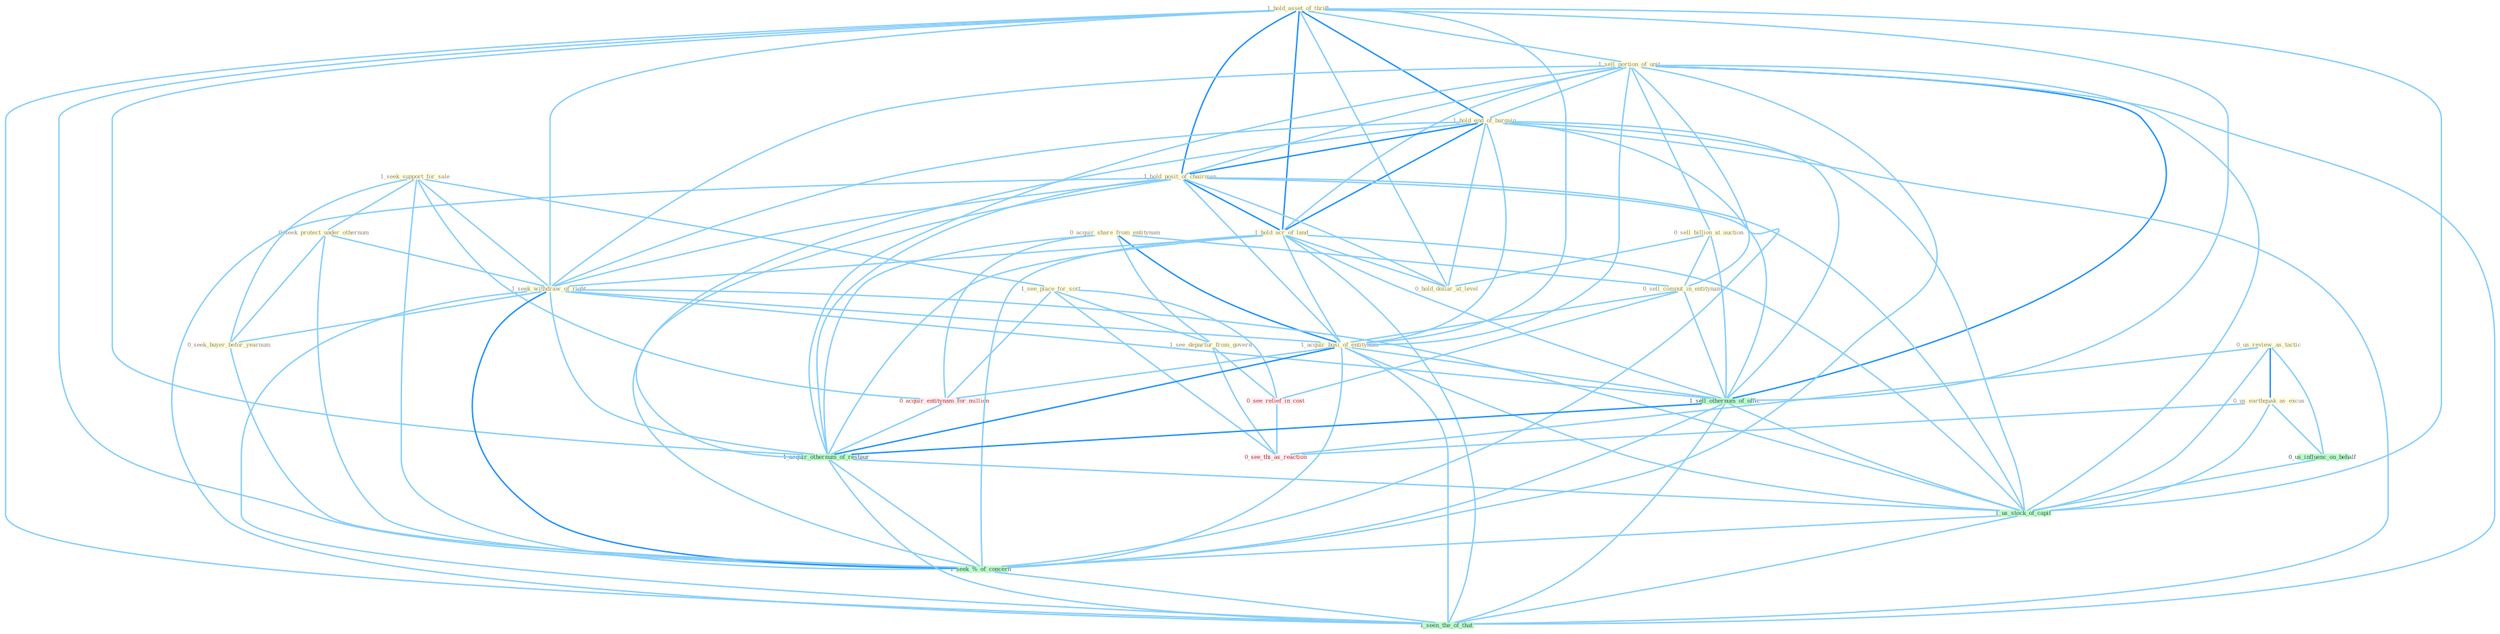 Graph G{ 
    node
    [shape=polygon,style=filled,width=.5,height=.06,color="#BDFCC9",fixedsize=true,fontsize=4,
    fontcolor="#2f4f4f"];
    {node
    [color="#ffffe0", fontcolor="#8b7d6b"] "1_hold_asset_of_thrift " "0_us_review_as_tactic " "1_seek_support_for_sale " "0_seek_protect_under_othernum " "1_sell_portion_of_unit " "0_acquir_share_from_entitynam " "1_hold_end_of_bargain " "0_sell_billion_at_auction " "1_see_place_for_sort " "0_us_earthquak_as_excus " "0_sell_comput_in_entitynam " "1_hold_posit_of_chairman " "1_hold_acr_of_land " "1_seek_withdraw_of_right " "0_seek_buyer_befor_yearnum " "1_see_departur_from_govern " "1_acquir_busi_of_entitynam " "0_hold_dollar_at_level "}
{node [color="#fff0f5", fontcolor="#b22222"] "0_acquir_entitynam_for_million " "0_see_relief_in_cost " "0_see_thi_as_reaction "}
edge [color="#B0E2FF"];

	"1_hold_asset_of_thrift " -- "1_sell_portion_of_unit " [w="1", color="#87cefa" ];
	"1_hold_asset_of_thrift " -- "1_hold_end_of_bargain " [w="2", color="#1e90ff" , len=0.8];
	"1_hold_asset_of_thrift " -- "1_hold_posit_of_chairman " [w="2", color="#1e90ff" , len=0.8];
	"1_hold_asset_of_thrift " -- "1_hold_acr_of_land " [w="2", color="#1e90ff" , len=0.8];
	"1_hold_asset_of_thrift " -- "1_seek_withdraw_of_right " [w="1", color="#87cefa" ];
	"1_hold_asset_of_thrift " -- "1_acquir_busi_of_entitynam " [w="1", color="#87cefa" ];
	"1_hold_asset_of_thrift " -- "0_hold_dollar_at_level " [w="1", color="#87cefa" ];
	"1_hold_asset_of_thrift " -- "1_sell_othernum_of_offic " [w="1", color="#87cefa" ];
	"1_hold_asset_of_thrift " -- "1_acquir_othernum_of_restaur " [w="1", color="#87cefa" ];
	"1_hold_asset_of_thrift " -- "1_us_stock_of_capit " [w="1", color="#87cefa" ];
	"1_hold_asset_of_thrift " -- "1_seek_%_of_concern " [w="1", color="#87cefa" ];
	"1_hold_asset_of_thrift " -- "1_seen_the_of_that " [w="1", color="#87cefa" ];
	"0_us_review_as_tactic " -- "0_us_earthquak_as_excus " [w="2", color="#1e90ff" , len=0.8];
	"0_us_review_as_tactic " -- "0_us_influenc_on_behalf " [w="1", color="#87cefa" ];
	"0_us_review_as_tactic " -- "0_see_thi_as_reaction " [w="1", color="#87cefa" ];
	"0_us_review_as_tactic " -- "1_us_stock_of_capit " [w="1", color="#87cefa" ];
	"1_seek_support_for_sale " -- "0_seek_protect_under_othernum " [w="1", color="#87cefa" ];
	"1_seek_support_for_sale " -- "1_see_place_for_sort " [w="1", color="#87cefa" ];
	"1_seek_support_for_sale " -- "1_seek_withdraw_of_right " [w="1", color="#87cefa" ];
	"1_seek_support_for_sale " -- "0_seek_buyer_befor_yearnum " [w="1", color="#87cefa" ];
	"1_seek_support_for_sale " -- "0_acquir_entitynam_for_million " [w="1", color="#87cefa" ];
	"1_seek_support_for_sale " -- "1_seek_%_of_concern " [w="1", color="#87cefa" ];
	"0_seek_protect_under_othernum " -- "1_seek_withdraw_of_right " [w="1", color="#87cefa" ];
	"0_seek_protect_under_othernum " -- "0_seek_buyer_befor_yearnum " [w="1", color="#87cefa" ];
	"0_seek_protect_under_othernum " -- "1_seek_%_of_concern " [w="1", color="#87cefa" ];
	"1_sell_portion_of_unit " -- "1_hold_end_of_bargain " [w="1", color="#87cefa" ];
	"1_sell_portion_of_unit " -- "0_sell_billion_at_auction " [w="1", color="#87cefa" ];
	"1_sell_portion_of_unit " -- "0_sell_comput_in_entitynam " [w="1", color="#87cefa" ];
	"1_sell_portion_of_unit " -- "1_hold_posit_of_chairman " [w="1", color="#87cefa" ];
	"1_sell_portion_of_unit " -- "1_hold_acr_of_land " [w="1", color="#87cefa" ];
	"1_sell_portion_of_unit " -- "1_seek_withdraw_of_right " [w="1", color="#87cefa" ];
	"1_sell_portion_of_unit " -- "1_acquir_busi_of_entitynam " [w="1", color="#87cefa" ];
	"1_sell_portion_of_unit " -- "1_sell_othernum_of_offic " [w="2", color="#1e90ff" , len=0.8];
	"1_sell_portion_of_unit " -- "1_acquir_othernum_of_restaur " [w="1", color="#87cefa" ];
	"1_sell_portion_of_unit " -- "1_us_stock_of_capit " [w="1", color="#87cefa" ];
	"1_sell_portion_of_unit " -- "1_seek_%_of_concern " [w="1", color="#87cefa" ];
	"1_sell_portion_of_unit " -- "1_seen_the_of_that " [w="1", color="#87cefa" ];
	"0_acquir_share_from_entitynam " -- "0_sell_comput_in_entitynam " [w="1", color="#87cefa" ];
	"0_acquir_share_from_entitynam " -- "1_see_departur_from_govern " [w="1", color="#87cefa" ];
	"0_acquir_share_from_entitynam " -- "1_acquir_busi_of_entitynam " [w="2", color="#1e90ff" , len=0.8];
	"0_acquir_share_from_entitynam " -- "0_acquir_entitynam_for_million " [w="1", color="#87cefa" ];
	"0_acquir_share_from_entitynam " -- "1_acquir_othernum_of_restaur " [w="1", color="#87cefa" ];
	"1_hold_end_of_bargain " -- "1_hold_posit_of_chairman " [w="2", color="#1e90ff" , len=0.8];
	"1_hold_end_of_bargain " -- "1_hold_acr_of_land " [w="2", color="#1e90ff" , len=0.8];
	"1_hold_end_of_bargain " -- "1_seek_withdraw_of_right " [w="1", color="#87cefa" ];
	"1_hold_end_of_bargain " -- "1_acquir_busi_of_entitynam " [w="1", color="#87cefa" ];
	"1_hold_end_of_bargain " -- "0_hold_dollar_at_level " [w="1", color="#87cefa" ];
	"1_hold_end_of_bargain " -- "1_sell_othernum_of_offic " [w="1", color="#87cefa" ];
	"1_hold_end_of_bargain " -- "1_acquir_othernum_of_restaur " [w="1", color="#87cefa" ];
	"1_hold_end_of_bargain " -- "1_us_stock_of_capit " [w="1", color="#87cefa" ];
	"1_hold_end_of_bargain " -- "1_seek_%_of_concern " [w="1", color="#87cefa" ];
	"1_hold_end_of_bargain " -- "1_seen_the_of_that " [w="1", color="#87cefa" ];
	"0_sell_billion_at_auction " -- "0_sell_comput_in_entitynam " [w="1", color="#87cefa" ];
	"0_sell_billion_at_auction " -- "0_hold_dollar_at_level " [w="1", color="#87cefa" ];
	"0_sell_billion_at_auction " -- "1_sell_othernum_of_offic " [w="1", color="#87cefa" ];
	"1_see_place_for_sort " -- "1_see_departur_from_govern " [w="1", color="#87cefa" ];
	"1_see_place_for_sort " -- "0_acquir_entitynam_for_million " [w="1", color="#87cefa" ];
	"1_see_place_for_sort " -- "0_see_relief_in_cost " [w="1", color="#87cefa" ];
	"1_see_place_for_sort " -- "0_see_thi_as_reaction " [w="1", color="#87cefa" ];
	"0_us_earthquak_as_excus " -- "0_us_influenc_on_behalf " [w="1", color="#87cefa" ];
	"0_us_earthquak_as_excus " -- "0_see_thi_as_reaction " [w="1", color="#87cefa" ];
	"0_us_earthquak_as_excus " -- "1_us_stock_of_capit " [w="1", color="#87cefa" ];
	"0_sell_comput_in_entitynam " -- "1_acquir_busi_of_entitynam " [w="1", color="#87cefa" ];
	"0_sell_comput_in_entitynam " -- "1_sell_othernum_of_offic " [w="1", color="#87cefa" ];
	"0_sell_comput_in_entitynam " -- "0_see_relief_in_cost " [w="1", color="#87cefa" ];
	"1_hold_posit_of_chairman " -- "1_hold_acr_of_land " [w="2", color="#1e90ff" , len=0.8];
	"1_hold_posit_of_chairman " -- "1_seek_withdraw_of_right " [w="1", color="#87cefa" ];
	"1_hold_posit_of_chairman " -- "1_acquir_busi_of_entitynam " [w="1", color="#87cefa" ];
	"1_hold_posit_of_chairman " -- "0_hold_dollar_at_level " [w="1", color="#87cefa" ];
	"1_hold_posit_of_chairman " -- "1_sell_othernum_of_offic " [w="1", color="#87cefa" ];
	"1_hold_posit_of_chairman " -- "1_acquir_othernum_of_restaur " [w="1", color="#87cefa" ];
	"1_hold_posit_of_chairman " -- "1_us_stock_of_capit " [w="1", color="#87cefa" ];
	"1_hold_posit_of_chairman " -- "1_seek_%_of_concern " [w="1", color="#87cefa" ];
	"1_hold_posit_of_chairman " -- "1_seen_the_of_that " [w="1", color="#87cefa" ];
	"1_hold_acr_of_land " -- "1_seek_withdraw_of_right " [w="1", color="#87cefa" ];
	"1_hold_acr_of_land " -- "1_acquir_busi_of_entitynam " [w="1", color="#87cefa" ];
	"1_hold_acr_of_land " -- "0_hold_dollar_at_level " [w="1", color="#87cefa" ];
	"1_hold_acr_of_land " -- "1_sell_othernum_of_offic " [w="1", color="#87cefa" ];
	"1_hold_acr_of_land " -- "1_acquir_othernum_of_restaur " [w="1", color="#87cefa" ];
	"1_hold_acr_of_land " -- "1_us_stock_of_capit " [w="1", color="#87cefa" ];
	"1_hold_acr_of_land " -- "1_seek_%_of_concern " [w="1", color="#87cefa" ];
	"1_hold_acr_of_land " -- "1_seen_the_of_that " [w="1", color="#87cefa" ];
	"1_seek_withdraw_of_right " -- "0_seek_buyer_befor_yearnum " [w="1", color="#87cefa" ];
	"1_seek_withdraw_of_right " -- "1_acquir_busi_of_entitynam " [w="1", color="#87cefa" ];
	"1_seek_withdraw_of_right " -- "1_sell_othernum_of_offic " [w="1", color="#87cefa" ];
	"1_seek_withdraw_of_right " -- "1_acquir_othernum_of_restaur " [w="1", color="#87cefa" ];
	"1_seek_withdraw_of_right " -- "1_us_stock_of_capit " [w="1", color="#87cefa" ];
	"1_seek_withdraw_of_right " -- "1_seek_%_of_concern " [w="2", color="#1e90ff" , len=0.8];
	"1_seek_withdraw_of_right " -- "1_seen_the_of_that " [w="1", color="#87cefa" ];
	"0_seek_buyer_befor_yearnum " -- "1_seek_%_of_concern " [w="1", color="#87cefa" ];
	"1_see_departur_from_govern " -- "0_see_relief_in_cost " [w="1", color="#87cefa" ];
	"1_see_departur_from_govern " -- "0_see_thi_as_reaction " [w="1", color="#87cefa" ];
	"1_acquir_busi_of_entitynam " -- "0_acquir_entitynam_for_million " [w="1", color="#87cefa" ];
	"1_acquir_busi_of_entitynam " -- "1_sell_othernum_of_offic " [w="1", color="#87cefa" ];
	"1_acquir_busi_of_entitynam " -- "1_acquir_othernum_of_restaur " [w="2", color="#1e90ff" , len=0.8];
	"1_acquir_busi_of_entitynam " -- "1_us_stock_of_capit " [w="1", color="#87cefa" ];
	"1_acquir_busi_of_entitynam " -- "1_seek_%_of_concern " [w="1", color="#87cefa" ];
	"1_acquir_busi_of_entitynam " -- "1_seen_the_of_that " [w="1", color="#87cefa" ];
	"0_acquir_entitynam_for_million " -- "1_acquir_othernum_of_restaur " [w="1", color="#87cefa" ];
	"1_sell_othernum_of_offic " -- "1_acquir_othernum_of_restaur " [w="2", color="#1e90ff" , len=0.8];
	"1_sell_othernum_of_offic " -- "1_us_stock_of_capit " [w="1", color="#87cefa" ];
	"1_sell_othernum_of_offic " -- "1_seek_%_of_concern " [w="1", color="#87cefa" ];
	"1_sell_othernum_of_offic " -- "1_seen_the_of_that " [w="1", color="#87cefa" ];
	"0_us_influenc_on_behalf " -- "1_us_stock_of_capit " [w="1", color="#87cefa" ];
	"0_see_relief_in_cost " -- "0_see_thi_as_reaction " [w="1", color="#87cefa" ];
	"1_acquir_othernum_of_restaur " -- "1_us_stock_of_capit " [w="1", color="#87cefa" ];
	"1_acquir_othernum_of_restaur " -- "1_seek_%_of_concern " [w="1", color="#87cefa" ];
	"1_acquir_othernum_of_restaur " -- "1_seen_the_of_that " [w="1", color="#87cefa" ];
	"1_us_stock_of_capit " -- "1_seek_%_of_concern " [w="1", color="#87cefa" ];
	"1_us_stock_of_capit " -- "1_seen_the_of_that " [w="1", color="#87cefa" ];
	"1_seek_%_of_concern " -- "1_seen_the_of_that " [w="1", color="#87cefa" ];
}
